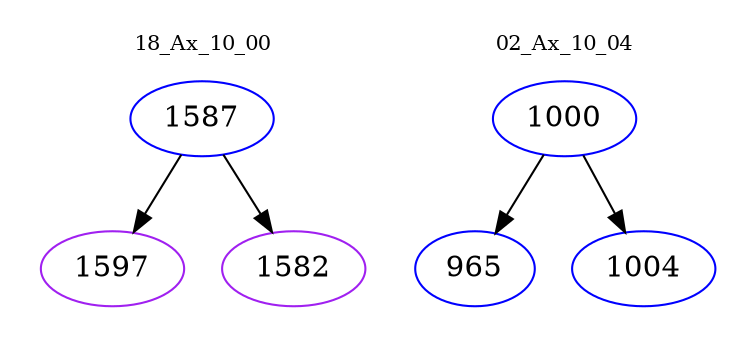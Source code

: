 digraph{
subgraph cluster_0 {
color = white
label = "18_Ax_10_00";
fontsize=10;
T0_1587 [label="1587", color="blue"]
T0_1587 -> T0_1597 [color="black"]
T0_1597 [label="1597", color="purple"]
T0_1587 -> T0_1582 [color="black"]
T0_1582 [label="1582", color="purple"]
}
subgraph cluster_1 {
color = white
label = "02_Ax_10_04";
fontsize=10;
T1_1000 [label="1000", color="blue"]
T1_1000 -> T1_965 [color="black"]
T1_965 [label="965", color="blue"]
T1_1000 -> T1_1004 [color="black"]
T1_1004 [label="1004", color="blue"]
}
}
